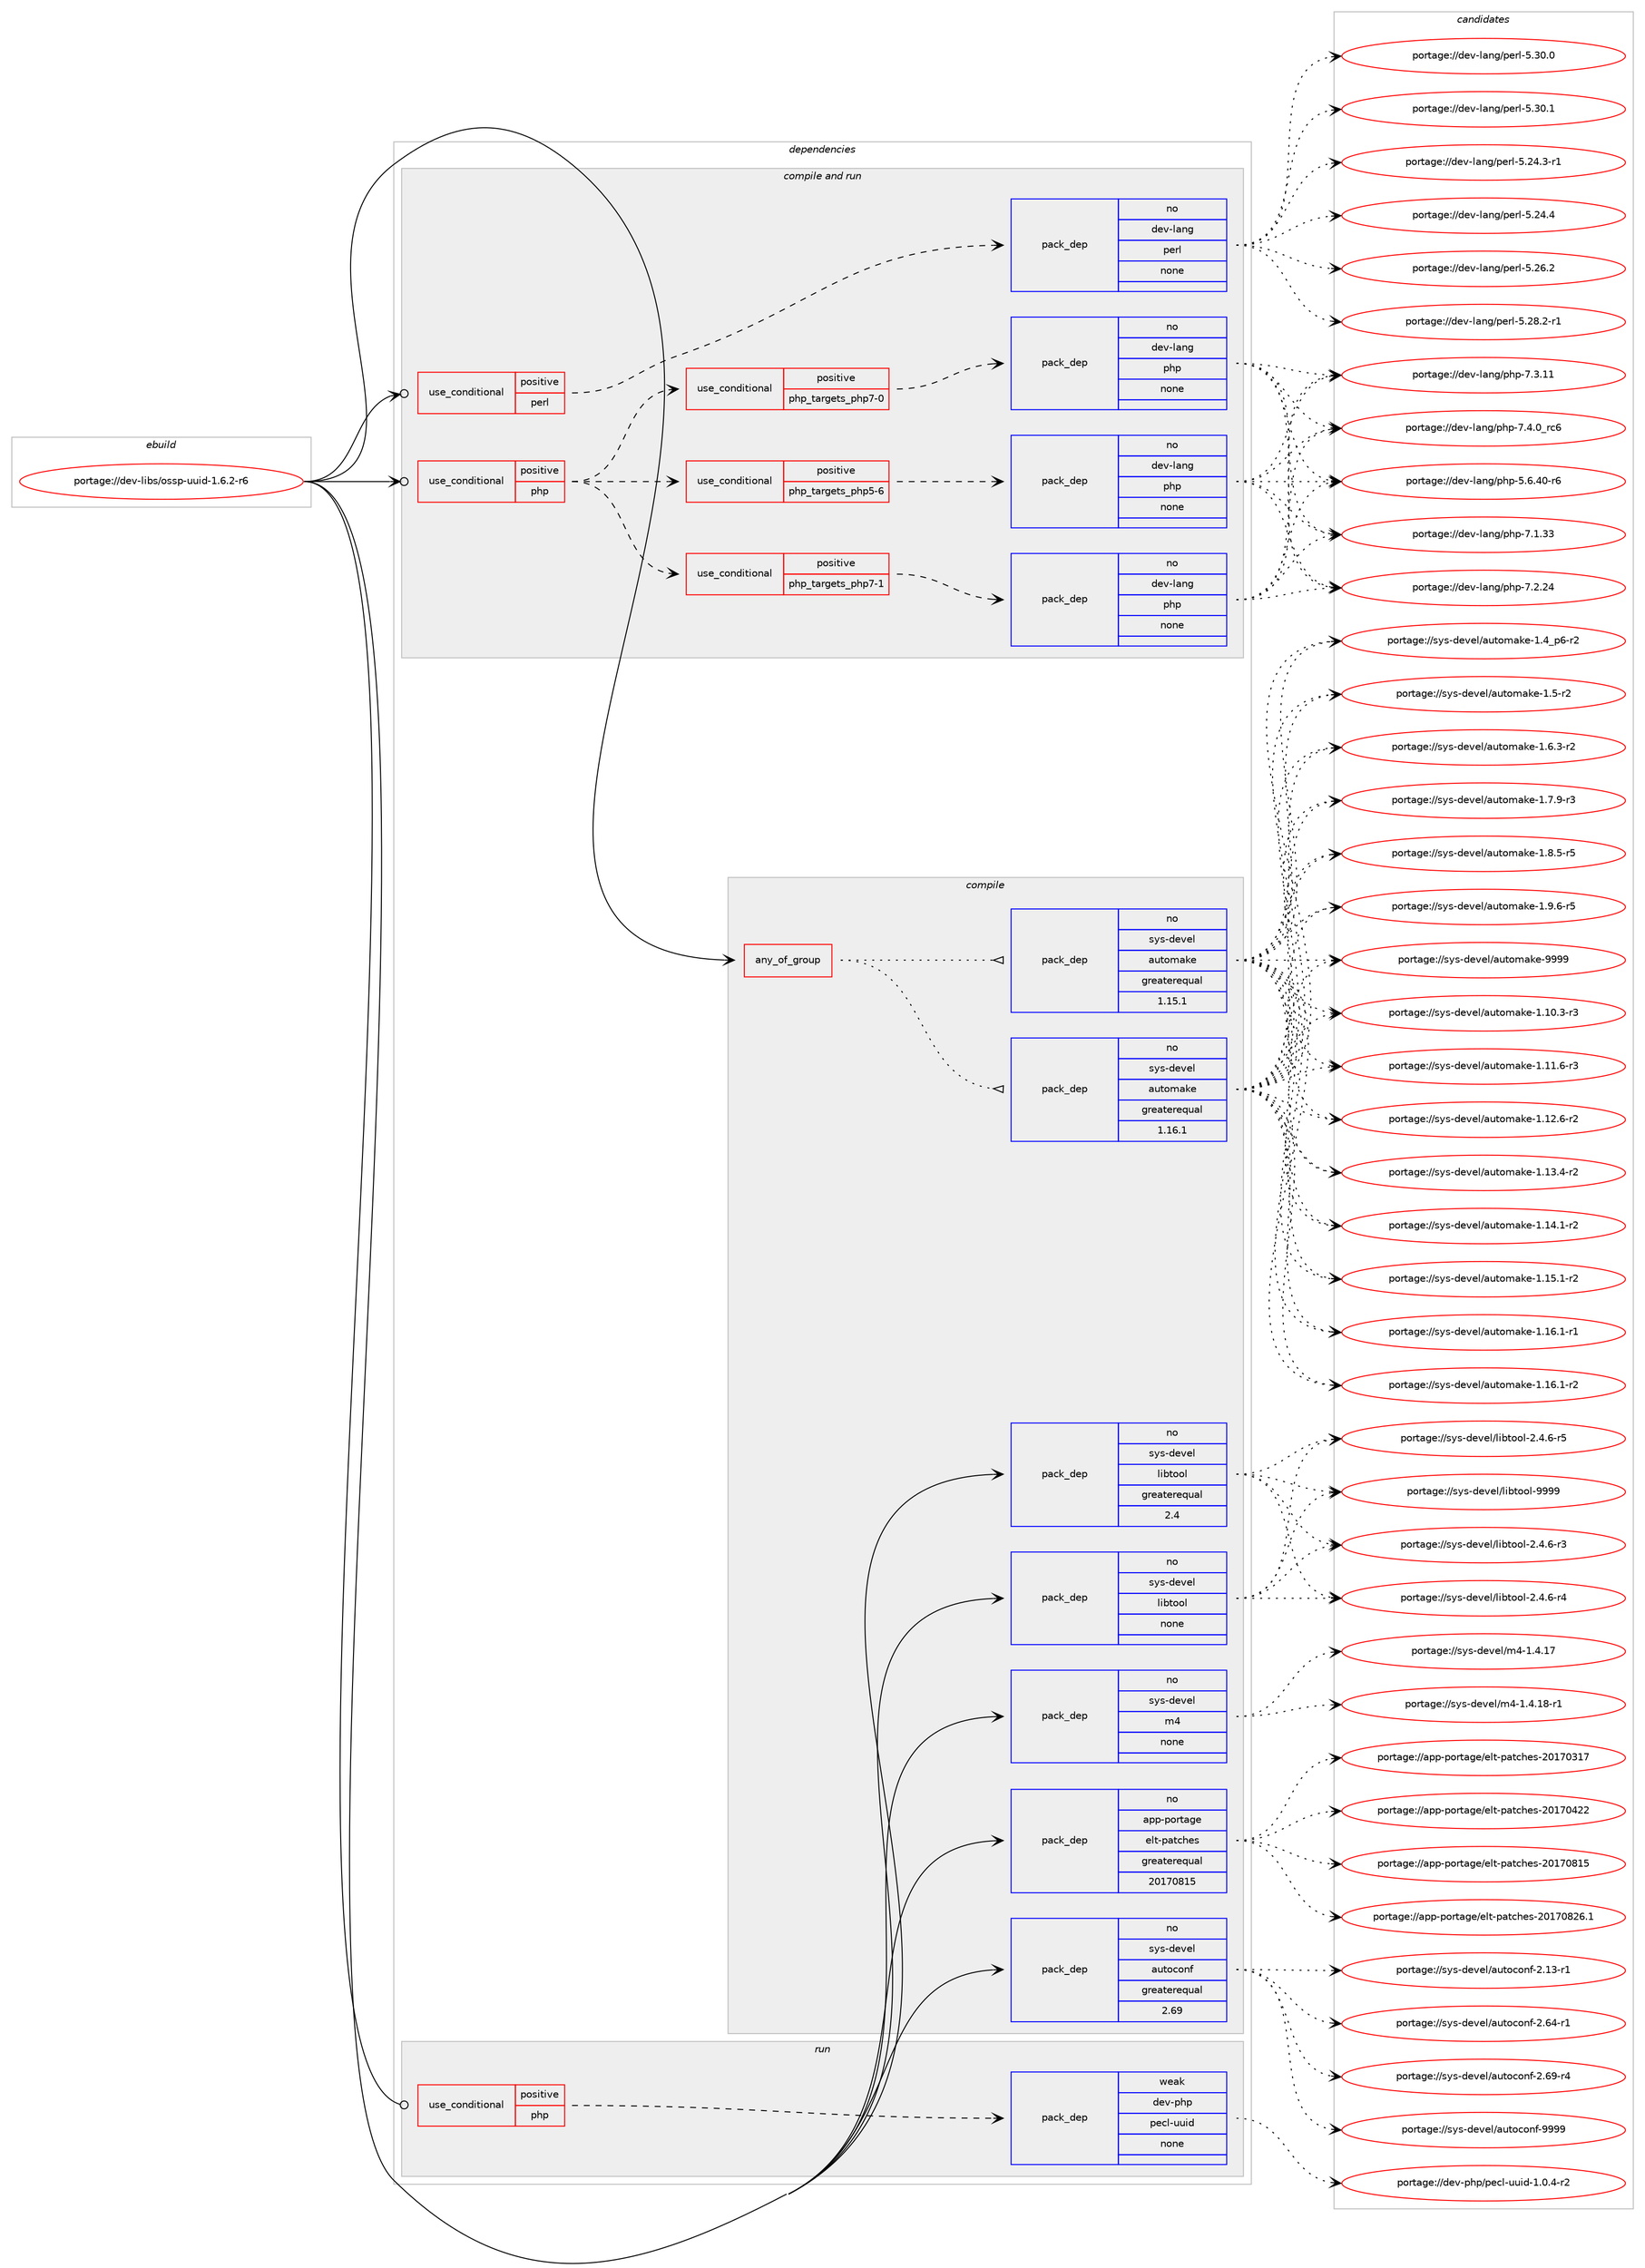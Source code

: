 digraph prolog {

# *************
# Graph options
# *************

newrank=true;
concentrate=true;
compound=true;
graph [rankdir=LR,fontname=Helvetica,fontsize=10,ranksep=1.5];#, ranksep=2.5, nodesep=0.2];
edge  [arrowhead=vee];
node  [fontname=Helvetica,fontsize=10];

# **********
# The ebuild
# **********

subgraph cluster_leftcol {
color=gray;
rank=same;
label=<<i>ebuild</i>>;
id [label="portage://dev-libs/ossp-uuid-1.6.2-r6", color=red, width=4, href="../dev-libs/ossp-uuid-1.6.2-r6.svg"];
}

# ****************
# The dependencies
# ****************

subgraph cluster_midcol {
color=gray;
label=<<i>dependencies</i>>;
subgraph cluster_compile {
fillcolor="#eeeeee";
style=filled;
label=<<i>compile</i>>;
subgraph any3040 {
dependency103331 [label=<<TABLE BORDER="0" CELLBORDER="1" CELLSPACING="0" CELLPADDING="4"><TR><TD CELLPADDING="10">any_of_group</TD></TR></TABLE>>, shape=none, color=red];subgraph pack78538 {
dependency103332 [label=<<TABLE BORDER="0" CELLBORDER="1" CELLSPACING="0" CELLPADDING="4" WIDTH="220"><TR><TD ROWSPAN="6" CELLPADDING="30">pack_dep</TD></TR><TR><TD WIDTH="110">no</TD></TR><TR><TD>sys-devel</TD></TR><TR><TD>automake</TD></TR><TR><TD>greaterequal</TD></TR><TR><TD>1.16.1</TD></TR></TABLE>>, shape=none, color=blue];
}
dependency103331:e -> dependency103332:w [weight=20,style="dotted",arrowhead="oinv"];
subgraph pack78539 {
dependency103333 [label=<<TABLE BORDER="0" CELLBORDER="1" CELLSPACING="0" CELLPADDING="4" WIDTH="220"><TR><TD ROWSPAN="6" CELLPADDING="30">pack_dep</TD></TR><TR><TD WIDTH="110">no</TD></TR><TR><TD>sys-devel</TD></TR><TR><TD>automake</TD></TR><TR><TD>greaterequal</TD></TR><TR><TD>1.15.1</TD></TR></TABLE>>, shape=none, color=blue];
}
dependency103331:e -> dependency103333:w [weight=20,style="dotted",arrowhead="oinv"];
}
id:e -> dependency103331:w [weight=20,style="solid",arrowhead="vee"];
subgraph pack78540 {
dependency103334 [label=<<TABLE BORDER="0" CELLBORDER="1" CELLSPACING="0" CELLPADDING="4" WIDTH="220"><TR><TD ROWSPAN="6" CELLPADDING="30">pack_dep</TD></TR><TR><TD WIDTH="110">no</TD></TR><TR><TD>app-portage</TD></TR><TR><TD>elt-patches</TD></TR><TR><TD>greaterequal</TD></TR><TR><TD>20170815</TD></TR></TABLE>>, shape=none, color=blue];
}
id:e -> dependency103334:w [weight=20,style="solid",arrowhead="vee"];
subgraph pack78541 {
dependency103335 [label=<<TABLE BORDER="0" CELLBORDER="1" CELLSPACING="0" CELLPADDING="4" WIDTH="220"><TR><TD ROWSPAN="6" CELLPADDING="30">pack_dep</TD></TR><TR><TD WIDTH="110">no</TD></TR><TR><TD>sys-devel</TD></TR><TR><TD>autoconf</TD></TR><TR><TD>greaterequal</TD></TR><TR><TD>2.69</TD></TR></TABLE>>, shape=none, color=blue];
}
id:e -> dependency103335:w [weight=20,style="solid",arrowhead="vee"];
subgraph pack78542 {
dependency103336 [label=<<TABLE BORDER="0" CELLBORDER="1" CELLSPACING="0" CELLPADDING="4" WIDTH="220"><TR><TD ROWSPAN="6" CELLPADDING="30">pack_dep</TD></TR><TR><TD WIDTH="110">no</TD></TR><TR><TD>sys-devel</TD></TR><TR><TD>libtool</TD></TR><TR><TD>greaterequal</TD></TR><TR><TD>2.4</TD></TR></TABLE>>, shape=none, color=blue];
}
id:e -> dependency103336:w [weight=20,style="solid",arrowhead="vee"];
subgraph pack78543 {
dependency103337 [label=<<TABLE BORDER="0" CELLBORDER="1" CELLSPACING="0" CELLPADDING="4" WIDTH="220"><TR><TD ROWSPAN="6" CELLPADDING="30">pack_dep</TD></TR><TR><TD WIDTH="110">no</TD></TR><TR><TD>sys-devel</TD></TR><TR><TD>libtool</TD></TR><TR><TD>none</TD></TR><TR><TD></TD></TR></TABLE>>, shape=none, color=blue];
}
id:e -> dependency103337:w [weight=20,style="solid",arrowhead="vee"];
subgraph pack78544 {
dependency103338 [label=<<TABLE BORDER="0" CELLBORDER="1" CELLSPACING="0" CELLPADDING="4" WIDTH="220"><TR><TD ROWSPAN="6" CELLPADDING="30">pack_dep</TD></TR><TR><TD WIDTH="110">no</TD></TR><TR><TD>sys-devel</TD></TR><TR><TD>m4</TD></TR><TR><TD>none</TD></TR><TR><TD></TD></TR></TABLE>>, shape=none, color=blue];
}
id:e -> dependency103338:w [weight=20,style="solid",arrowhead="vee"];
}
subgraph cluster_compileandrun {
fillcolor="#eeeeee";
style=filled;
label=<<i>compile and run</i>>;
subgraph cond21692 {
dependency103339 [label=<<TABLE BORDER="0" CELLBORDER="1" CELLSPACING="0" CELLPADDING="4"><TR><TD ROWSPAN="3" CELLPADDING="10">use_conditional</TD></TR><TR><TD>positive</TD></TR><TR><TD>perl</TD></TR></TABLE>>, shape=none, color=red];
subgraph pack78545 {
dependency103340 [label=<<TABLE BORDER="0" CELLBORDER="1" CELLSPACING="0" CELLPADDING="4" WIDTH="220"><TR><TD ROWSPAN="6" CELLPADDING="30">pack_dep</TD></TR><TR><TD WIDTH="110">no</TD></TR><TR><TD>dev-lang</TD></TR><TR><TD>perl</TD></TR><TR><TD>none</TD></TR><TR><TD></TD></TR></TABLE>>, shape=none, color=blue];
}
dependency103339:e -> dependency103340:w [weight=20,style="dashed",arrowhead="vee"];
}
id:e -> dependency103339:w [weight=20,style="solid",arrowhead="odotvee"];
subgraph cond21693 {
dependency103341 [label=<<TABLE BORDER="0" CELLBORDER="1" CELLSPACING="0" CELLPADDING="4"><TR><TD ROWSPAN="3" CELLPADDING="10">use_conditional</TD></TR><TR><TD>positive</TD></TR><TR><TD>php</TD></TR></TABLE>>, shape=none, color=red];
subgraph cond21694 {
dependency103342 [label=<<TABLE BORDER="0" CELLBORDER="1" CELLSPACING="0" CELLPADDING="4"><TR><TD ROWSPAN="3" CELLPADDING="10">use_conditional</TD></TR><TR><TD>positive</TD></TR><TR><TD>php_targets_php5-6</TD></TR></TABLE>>, shape=none, color=red];
subgraph pack78546 {
dependency103343 [label=<<TABLE BORDER="0" CELLBORDER="1" CELLSPACING="0" CELLPADDING="4" WIDTH="220"><TR><TD ROWSPAN="6" CELLPADDING="30">pack_dep</TD></TR><TR><TD WIDTH="110">no</TD></TR><TR><TD>dev-lang</TD></TR><TR><TD>php</TD></TR><TR><TD>none</TD></TR><TR><TD></TD></TR></TABLE>>, shape=none, color=blue];
}
dependency103342:e -> dependency103343:w [weight=20,style="dashed",arrowhead="vee"];
}
dependency103341:e -> dependency103342:w [weight=20,style="dashed",arrowhead="vee"];
subgraph cond21695 {
dependency103344 [label=<<TABLE BORDER="0" CELLBORDER="1" CELLSPACING="0" CELLPADDING="4"><TR><TD ROWSPAN="3" CELLPADDING="10">use_conditional</TD></TR><TR><TD>positive</TD></TR><TR><TD>php_targets_php7-0</TD></TR></TABLE>>, shape=none, color=red];
subgraph pack78547 {
dependency103345 [label=<<TABLE BORDER="0" CELLBORDER="1" CELLSPACING="0" CELLPADDING="4" WIDTH="220"><TR><TD ROWSPAN="6" CELLPADDING="30">pack_dep</TD></TR><TR><TD WIDTH="110">no</TD></TR><TR><TD>dev-lang</TD></TR><TR><TD>php</TD></TR><TR><TD>none</TD></TR><TR><TD></TD></TR></TABLE>>, shape=none, color=blue];
}
dependency103344:e -> dependency103345:w [weight=20,style="dashed",arrowhead="vee"];
}
dependency103341:e -> dependency103344:w [weight=20,style="dashed",arrowhead="vee"];
subgraph cond21696 {
dependency103346 [label=<<TABLE BORDER="0" CELLBORDER="1" CELLSPACING="0" CELLPADDING="4"><TR><TD ROWSPAN="3" CELLPADDING="10">use_conditional</TD></TR><TR><TD>positive</TD></TR><TR><TD>php_targets_php7-1</TD></TR></TABLE>>, shape=none, color=red];
subgraph pack78548 {
dependency103347 [label=<<TABLE BORDER="0" CELLBORDER="1" CELLSPACING="0" CELLPADDING="4" WIDTH="220"><TR><TD ROWSPAN="6" CELLPADDING="30">pack_dep</TD></TR><TR><TD WIDTH="110">no</TD></TR><TR><TD>dev-lang</TD></TR><TR><TD>php</TD></TR><TR><TD>none</TD></TR><TR><TD></TD></TR></TABLE>>, shape=none, color=blue];
}
dependency103346:e -> dependency103347:w [weight=20,style="dashed",arrowhead="vee"];
}
dependency103341:e -> dependency103346:w [weight=20,style="dashed",arrowhead="vee"];
}
id:e -> dependency103341:w [weight=20,style="solid",arrowhead="odotvee"];
}
subgraph cluster_run {
fillcolor="#eeeeee";
style=filled;
label=<<i>run</i>>;
subgraph cond21697 {
dependency103348 [label=<<TABLE BORDER="0" CELLBORDER="1" CELLSPACING="0" CELLPADDING="4"><TR><TD ROWSPAN="3" CELLPADDING="10">use_conditional</TD></TR><TR><TD>positive</TD></TR><TR><TD>php</TD></TR></TABLE>>, shape=none, color=red];
subgraph pack78549 {
dependency103349 [label=<<TABLE BORDER="0" CELLBORDER="1" CELLSPACING="0" CELLPADDING="4" WIDTH="220"><TR><TD ROWSPAN="6" CELLPADDING="30">pack_dep</TD></TR><TR><TD WIDTH="110">weak</TD></TR><TR><TD>dev-php</TD></TR><TR><TD>pecl-uuid</TD></TR><TR><TD>none</TD></TR><TR><TD></TD></TR></TABLE>>, shape=none, color=blue];
}
dependency103348:e -> dependency103349:w [weight=20,style="dashed",arrowhead="vee"];
}
id:e -> dependency103348:w [weight=20,style="solid",arrowhead="odot"];
}
}

# **************
# The candidates
# **************

subgraph cluster_choices {
rank=same;
color=gray;
label=<<i>candidates</i>>;

subgraph choice78538 {
color=black;
nodesep=1;
choiceportage11512111545100101118101108479711711611110997107101454946494846514511451 [label="portage://sys-devel/automake-1.10.3-r3", color=red, width=4,href="../sys-devel/automake-1.10.3-r3.svg"];
choiceportage11512111545100101118101108479711711611110997107101454946494946544511451 [label="portage://sys-devel/automake-1.11.6-r3", color=red, width=4,href="../sys-devel/automake-1.11.6-r3.svg"];
choiceportage11512111545100101118101108479711711611110997107101454946495046544511450 [label="portage://sys-devel/automake-1.12.6-r2", color=red, width=4,href="../sys-devel/automake-1.12.6-r2.svg"];
choiceportage11512111545100101118101108479711711611110997107101454946495146524511450 [label="portage://sys-devel/automake-1.13.4-r2", color=red, width=4,href="../sys-devel/automake-1.13.4-r2.svg"];
choiceportage11512111545100101118101108479711711611110997107101454946495246494511450 [label="portage://sys-devel/automake-1.14.1-r2", color=red, width=4,href="../sys-devel/automake-1.14.1-r2.svg"];
choiceportage11512111545100101118101108479711711611110997107101454946495346494511450 [label="portage://sys-devel/automake-1.15.1-r2", color=red, width=4,href="../sys-devel/automake-1.15.1-r2.svg"];
choiceportage11512111545100101118101108479711711611110997107101454946495446494511449 [label="portage://sys-devel/automake-1.16.1-r1", color=red, width=4,href="../sys-devel/automake-1.16.1-r1.svg"];
choiceportage11512111545100101118101108479711711611110997107101454946495446494511450 [label="portage://sys-devel/automake-1.16.1-r2", color=red, width=4,href="../sys-devel/automake-1.16.1-r2.svg"];
choiceportage115121115451001011181011084797117116111109971071014549465295112544511450 [label="portage://sys-devel/automake-1.4_p6-r2", color=red, width=4,href="../sys-devel/automake-1.4_p6-r2.svg"];
choiceportage11512111545100101118101108479711711611110997107101454946534511450 [label="portage://sys-devel/automake-1.5-r2", color=red, width=4,href="../sys-devel/automake-1.5-r2.svg"];
choiceportage115121115451001011181011084797117116111109971071014549465446514511450 [label="portage://sys-devel/automake-1.6.3-r2", color=red, width=4,href="../sys-devel/automake-1.6.3-r2.svg"];
choiceportage115121115451001011181011084797117116111109971071014549465546574511451 [label="portage://sys-devel/automake-1.7.9-r3", color=red, width=4,href="../sys-devel/automake-1.7.9-r3.svg"];
choiceportage115121115451001011181011084797117116111109971071014549465646534511453 [label="portage://sys-devel/automake-1.8.5-r5", color=red, width=4,href="../sys-devel/automake-1.8.5-r5.svg"];
choiceportage115121115451001011181011084797117116111109971071014549465746544511453 [label="portage://sys-devel/automake-1.9.6-r5", color=red, width=4,href="../sys-devel/automake-1.9.6-r5.svg"];
choiceportage115121115451001011181011084797117116111109971071014557575757 [label="portage://sys-devel/automake-9999", color=red, width=4,href="../sys-devel/automake-9999.svg"];
dependency103332:e -> choiceportage11512111545100101118101108479711711611110997107101454946494846514511451:w [style=dotted,weight="100"];
dependency103332:e -> choiceportage11512111545100101118101108479711711611110997107101454946494946544511451:w [style=dotted,weight="100"];
dependency103332:e -> choiceportage11512111545100101118101108479711711611110997107101454946495046544511450:w [style=dotted,weight="100"];
dependency103332:e -> choiceportage11512111545100101118101108479711711611110997107101454946495146524511450:w [style=dotted,weight="100"];
dependency103332:e -> choiceportage11512111545100101118101108479711711611110997107101454946495246494511450:w [style=dotted,weight="100"];
dependency103332:e -> choiceportage11512111545100101118101108479711711611110997107101454946495346494511450:w [style=dotted,weight="100"];
dependency103332:e -> choiceportage11512111545100101118101108479711711611110997107101454946495446494511449:w [style=dotted,weight="100"];
dependency103332:e -> choiceportage11512111545100101118101108479711711611110997107101454946495446494511450:w [style=dotted,weight="100"];
dependency103332:e -> choiceportage115121115451001011181011084797117116111109971071014549465295112544511450:w [style=dotted,weight="100"];
dependency103332:e -> choiceportage11512111545100101118101108479711711611110997107101454946534511450:w [style=dotted,weight="100"];
dependency103332:e -> choiceportage115121115451001011181011084797117116111109971071014549465446514511450:w [style=dotted,weight="100"];
dependency103332:e -> choiceportage115121115451001011181011084797117116111109971071014549465546574511451:w [style=dotted,weight="100"];
dependency103332:e -> choiceportage115121115451001011181011084797117116111109971071014549465646534511453:w [style=dotted,weight="100"];
dependency103332:e -> choiceportage115121115451001011181011084797117116111109971071014549465746544511453:w [style=dotted,weight="100"];
dependency103332:e -> choiceportage115121115451001011181011084797117116111109971071014557575757:w [style=dotted,weight="100"];
}
subgraph choice78539 {
color=black;
nodesep=1;
choiceportage11512111545100101118101108479711711611110997107101454946494846514511451 [label="portage://sys-devel/automake-1.10.3-r3", color=red, width=4,href="../sys-devel/automake-1.10.3-r3.svg"];
choiceportage11512111545100101118101108479711711611110997107101454946494946544511451 [label="portage://sys-devel/automake-1.11.6-r3", color=red, width=4,href="../sys-devel/automake-1.11.6-r3.svg"];
choiceportage11512111545100101118101108479711711611110997107101454946495046544511450 [label="portage://sys-devel/automake-1.12.6-r2", color=red, width=4,href="../sys-devel/automake-1.12.6-r2.svg"];
choiceportage11512111545100101118101108479711711611110997107101454946495146524511450 [label="portage://sys-devel/automake-1.13.4-r2", color=red, width=4,href="../sys-devel/automake-1.13.4-r2.svg"];
choiceportage11512111545100101118101108479711711611110997107101454946495246494511450 [label="portage://sys-devel/automake-1.14.1-r2", color=red, width=4,href="../sys-devel/automake-1.14.1-r2.svg"];
choiceportage11512111545100101118101108479711711611110997107101454946495346494511450 [label="portage://sys-devel/automake-1.15.1-r2", color=red, width=4,href="../sys-devel/automake-1.15.1-r2.svg"];
choiceportage11512111545100101118101108479711711611110997107101454946495446494511449 [label="portage://sys-devel/automake-1.16.1-r1", color=red, width=4,href="../sys-devel/automake-1.16.1-r1.svg"];
choiceportage11512111545100101118101108479711711611110997107101454946495446494511450 [label="portage://sys-devel/automake-1.16.1-r2", color=red, width=4,href="../sys-devel/automake-1.16.1-r2.svg"];
choiceportage115121115451001011181011084797117116111109971071014549465295112544511450 [label="portage://sys-devel/automake-1.4_p6-r2", color=red, width=4,href="../sys-devel/automake-1.4_p6-r2.svg"];
choiceportage11512111545100101118101108479711711611110997107101454946534511450 [label="portage://sys-devel/automake-1.5-r2", color=red, width=4,href="../sys-devel/automake-1.5-r2.svg"];
choiceportage115121115451001011181011084797117116111109971071014549465446514511450 [label="portage://sys-devel/automake-1.6.3-r2", color=red, width=4,href="../sys-devel/automake-1.6.3-r2.svg"];
choiceportage115121115451001011181011084797117116111109971071014549465546574511451 [label="portage://sys-devel/automake-1.7.9-r3", color=red, width=4,href="../sys-devel/automake-1.7.9-r3.svg"];
choiceportage115121115451001011181011084797117116111109971071014549465646534511453 [label="portage://sys-devel/automake-1.8.5-r5", color=red, width=4,href="../sys-devel/automake-1.8.5-r5.svg"];
choiceportage115121115451001011181011084797117116111109971071014549465746544511453 [label="portage://sys-devel/automake-1.9.6-r5", color=red, width=4,href="../sys-devel/automake-1.9.6-r5.svg"];
choiceportage115121115451001011181011084797117116111109971071014557575757 [label="portage://sys-devel/automake-9999", color=red, width=4,href="../sys-devel/automake-9999.svg"];
dependency103333:e -> choiceportage11512111545100101118101108479711711611110997107101454946494846514511451:w [style=dotted,weight="100"];
dependency103333:e -> choiceportage11512111545100101118101108479711711611110997107101454946494946544511451:w [style=dotted,weight="100"];
dependency103333:e -> choiceportage11512111545100101118101108479711711611110997107101454946495046544511450:w [style=dotted,weight="100"];
dependency103333:e -> choiceportage11512111545100101118101108479711711611110997107101454946495146524511450:w [style=dotted,weight="100"];
dependency103333:e -> choiceportage11512111545100101118101108479711711611110997107101454946495246494511450:w [style=dotted,weight="100"];
dependency103333:e -> choiceportage11512111545100101118101108479711711611110997107101454946495346494511450:w [style=dotted,weight="100"];
dependency103333:e -> choiceportage11512111545100101118101108479711711611110997107101454946495446494511449:w [style=dotted,weight="100"];
dependency103333:e -> choiceportage11512111545100101118101108479711711611110997107101454946495446494511450:w [style=dotted,weight="100"];
dependency103333:e -> choiceportage115121115451001011181011084797117116111109971071014549465295112544511450:w [style=dotted,weight="100"];
dependency103333:e -> choiceportage11512111545100101118101108479711711611110997107101454946534511450:w [style=dotted,weight="100"];
dependency103333:e -> choiceportage115121115451001011181011084797117116111109971071014549465446514511450:w [style=dotted,weight="100"];
dependency103333:e -> choiceportage115121115451001011181011084797117116111109971071014549465546574511451:w [style=dotted,weight="100"];
dependency103333:e -> choiceportage115121115451001011181011084797117116111109971071014549465646534511453:w [style=dotted,weight="100"];
dependency103333:e -> choiceportage115121115451001011181011084797117116111109971071014549465746544511453:w [style=dotted,weight="100"];
dependency103333:e -> choiceportage115121115451001011181011084797117116111109971071014557575757:w [style=dotted,weight="100"];
}
subgraph choice78540 {
color=black;
nodesep=1;
choiceportage97112112451121111141169710310147101108116451129711699104101115455048495548514955 [label="portage://app-portage/elt-patches-20170317", color=red, width=4,href="../app-portage/elt-patches-20170317.svg"];
choiceportage97112112451121111141169710310147101108116451129711699104101115455048495548525050 [label="portage://app-portage/elt-patches-20170422", color=red, width=4,href="../app-portage/elt-patches-20170422.svg"];
choiceportage97112112451121111141169710310147101108116451129711699104101115455048495548564953 [label="portage://app-portage/elt-patches-20170815", color=red, width=4,href="../app-portage/elt-patches-20170815.svg"];
choiceportage971121124511211111411697103101471011081164511297116991041011154550484955485650544649 [label="portage://app-portage/elt-patches-20170826.1", color=red, width=4,href="../app-portage/elt-patches-20170826.1.svg"];
dependency103334:e -> choiceportage97112112451121111141169710310147101108116451129711699104101115455048495548514955:w [style=dotted,weight="100"];
dependency103334:e -> choiceportage97112112451121111141169710310147101108116451129711699104101115455048495548525050:w [style=dotted,weight="100"];
dependency103334:e -> choiceportage97112112451121111141169710310147101108116451129711699104101115455048495548564953:w [style=dotted,weight="100"];
dependency103334:e -> choiceportage971121124511211111411697103101471011081164511297116991041011154550484955485650544649:w [style=dotted,weight="100"];
}
subgraph choice78541 {
color=black;
nodesep=1;
choiceportage1151211154510010111810110847971171161119911111010245504649514511449 [label="portage://sys-devel/autoconf-2.13-r1", color=red, width=4,href="../sys-devel/autoconf-2.13-r1.svg"];
choiceportage1151211154510010111810110847971171161119911111010245504654524511449 [label="portage://sys-devel/autoconf-2.64-r1", color=red, width=4,href="../sys-devel/autoconf-2.64-r1.svg"];
choiceportage1151211154510010111810110847971171161119911111010245504654574511452 [label="portage://sys-devel/autoconf-2.69-r4", color=red, width=4,href="../sys-devel/autoconf-2.69-r4.svg"];
choiceportage115121115451001011181011084797117116111991111101024557575757 [label="portage://sys-devel/autoconf-9999", color=red, width=4,href="../sys-devel/autoconf-9999.svg"];
dependency103335:e -> choiceportage1151211154510010111810110847971171161119911111010245504649514511449:w [style=dotted,weight="100"];
dependency103335:e -> choiceportage1151211154510010111810110847971171161119911111010245504654524511449:w [style=dotted,weight="100"];
dependency103335:e -> choiceportage1151211154510010111810110847971171161119911111010245504654574511452:w [style=dotted,weight="100"];
dependency103335:e -> choiceportage115121115451001011181011084797117116111991111101024557575757:w [style=dotted,weight="100"];
}
subgraph choice78542 {
color=black;
nodesep=1;
choiceportage1151211154510010111810110847108105981161111111084550465246544511451 [label="portage://sys-devel/libtool-2.4.6-r3", color=red, width=4,href="../sys-devel/libtool-2.4.6-r3.svg"];
choiceportage1151211154510010111810110847108105981161111111084550465246544511452 [label="portage://sys-devel/libtool-2.4.6-r4", color=red, width=4,href="../sys-devel/libtool-2.4.6-r4.svg"];
choiceportage1151211154510010111810110847108105981161111111084550465246544511453 [label="portage://sys-devel/libtool-2.4.6-r5", color=red, width=4,href="../sys-devel/libtool-2.4.6-r5.svg"];
choiceportage1151211154510010111810110847108105981161111111084557575757 [label="portage://sys-devel/libtool-9999", color=red, width=4,href="../sys-devel/libtool-9999.svg"];
dependency103336:e -> choiceportage1151211154510010111810110847108105981161111111084550465246544511451:w [style=dotted,weight="100"];
dependency103336:e -> choiceportage1151211154510010111810110847108105981161111111084550465246544511452:w [style=dotted,weight="100"];
dependency103336:e -> choiceportage1151211154510010111810110847108105981161111111084550465246544511453:w [style=dotted,weight="100"];
dependency103336:e -> choiceportage1151211154510010111810110847108105981161111111084557575757:w [style=dotted,weight="100"];
}
subgraph choice78543 {
color=black;
nodesep=1;
choiceportage1151211154510010111810110847108105981161111111084550465246544511451 [label="portage://sys-devel/libtool-2.4.6-r3", color=red, width=4,href="../sys-devel/libtool-2.4.6-r3.svg"];
choiceportage1151211154510010111810110847108105981161111111084550465246544511452 [label="portage://sys-devel/libtool-2.4.6-r4", color=red, width=4,href="../sys-devel/libtool-2.4.6-r4.svg"];
choiceportage1151211154510010111810110847108105981161111111084550465246544511453 [label="portage://sys-devel/libtool-2.4.6-r5", color=red, width=4,href="../sys-devel/libtool-2.4.6-r5.svg"];
choiceportage1151211154510010111810110847108105981161111111084557575757 [label="portage://sys-devel/libtool-9999", color=red, width=4,href="../sys-devel/libtool-9999.svg"];
dependency103337:e -> choiceportage1151211154510010111810110847108105981161111111084550465246544511451:w [style=dotted,weight="100"];
dependency103337:e -> choiceportage1151211154510010111810110847108105981161111111084550465246544511452:w [style=dotted,weight="100"];
dependency103337:e -> choiceportage1151211154510010111810110847108105981161111111084550465246544511453:w [style=dotted,weight="100"];
dependency103337:e -> choiceportage1151211154510010111810110847108105981161111111084557575757:w [style=dotted,weight="100"];
}
subgraph choice78544 {
color=black;
nodesep=1;
choiceportage11512111545100101118101108471095245494652464955 [label="portage://sys-devel/m4-1.4.17", color=red, width=4,href="../sys-devel/m4-1.4.17.svg"];
choiceportage115121115451001011181011084710952454946524649564511449 [label="portage://sys-devel/m4-1.4.18-r1", color=red, width=4,href="../sys-devel/m4-1.4.18-r1.svg"];
dependency103338:e -> choiceportage11512111545100101118101108471095245494652464955:w [style=dotted,weight="100"];
dependency103338:e -> choiceportage115121115451001011181011084710952454946524649564511449:w [style=dotted,weight="100"];
}
subgraph choice78545 {
color=black;
nodesep=1;
choiceportage100101118451089711010347112101114108455346505246514511449 [label="portage://dev-lang/perl-5.24.3-r1", color=red, width=4,href="../dev-lang/perl-5.24.3-r1.svg"];
choiceportage10010111845108971101034711210111410845534650524652 [label="portage://dev-lang/perl-5.24.4", color=red, width=4,href="../dev-lang/perl-5.24.4.svg"];
choiceportage10010111845108971101034711210111410845534650544650 [label="portage://dev-lang/perl-5.26.2", color=red, width=4,href="../dev-lang/perl-5.26.2.svg"];
choiceportage100101118451089711010347112101114108455346505646504511449 [label="portage://dev-lang/perl-5.28.2-r1", color=red, width=4,href="../dev-lang/perl-5.28.2-r1.svg"];
choiceportage10010111845108971101034711210111410845534651484648 [label="portage://dev-lang/perl-5.30.0", color=red, width=4,href="../dev-lang/perl-5.30.0.svg"];
choiceportage10010111845108971101034711210111410845534651484649 [label="portage://dev-lang/perl-5.30.1", color=red, width=4,href="../dev-lang/perl-5.30.1.svg"];
dependency103340:e -> choiceportage100101118451089711010347112101114108455346505246514511449:w [style=dotted,weight="100"];
dependency103340:e -> choiceportage10010111845108971101034711210111410845534650524652:w [style=dotted,weight="100"];
dependency103340:e -> choiceportage10010111845108971101034711210111410845534650544650:w [style=dotted,weight="100"];
dependency103340:e -> choiceportage100101118451089711010347112101114108455346505646504511449:w [style=dotted,weight="100"];
dependency103340:e -> choiceportage10010111845108971101034711210111410845534651484648:w [style=dotted,weight="100"];
dependency103340:e -> choiceportage10010111845108971101034711210111410845534651484649:w [style=dotted,weight="100"];
}
subgraph choice78546 {
color=black;
nodesep=1;
choiceportage100101118451089711010347112104112455346544652484511454 [label="portage://dev-lang/php-5.6.40-r6", color=red, width=4,href="../dev-lang/php-5.6.40-r6.svg"];
choiceportage10010111845108971101034711210411245554649465151 [label="portage://dev-lang/php-7.1.33", color=red, width=4,href="../dev-lang/php-7.1.33.svg"];
choiceportage10010111845108971101034711210411245554650465052 [label="portage://dev-lang/php-7.2.24", color=red, width=4,href="../dev-lang/php-7.2.24.svg"];
choiceportage10010111845108971101034711210411245554651464949 [label="portage://dev-lang/php-7.3.11", color=red, width=4,href="../dev-lang/php-7.3.11.svg"];
choiceportage100101118451089711010347112104112455546524648951149954 [label="portage://dev-lang/php-7.4.0_rc6", color=red, width=4,href="../dev-lang/php-7.4.0_rc6.svg"];
dependency103343:e -> choiceportage100101118451089711010347112104112455346544652484511454:w [style=dotted,weight="100"];
dependency103343:e -> choiceportage10010111845108971101034711210411245554649465151:w [style=dotted,weight="100"];
dependency103343:e -> choiceportage10010111845108971101034711210411245554650465052:w [style=dotted,weight="100"];
dependency103343:e -> choiceportage10010111845108971101034711210411245554651464949:w [style=dotted,weight="100"];
dependency103343:e -> choiceportage100101118451089711010347112104112455546524648951149954:w [style=dotted,weight="100"];
}
subgraph choice78547 {
color=black;
nodesep=1;
choiceportage100101118451089711010347112104112455346544652484511454 [label="portage://dev-lang/php-5.6.40-r6", color=red, width=4,href="../dev-lang/php-5.6.40-r6.svg"];
choiceportage10010111845108971101034711210411245554649465151 [label="portage://dev-lang/php-7.1.33", color=red, width=4,href="../dev-lang/php-7.1.33.svg"];
choiceportage10010111845108971101034711210411245554650465052 [label="portage://dev-lang/php-7.2.24", color=red, width=4,href="../dev-lang/php-7.2.24.svg"];
choiceportage10010111845108971101034711210411245554651464949 [label="portage://dev-lang/php-7.3.11", color=red, width=4,href="../dev-lang/php-7.3.11.svg"];
choiceportage100101118451089711010347112104112455546524648951149954 [label="portage://dev-lang/php-7.4.0_rc6", color=red, width=4,href="../dev-lang/php-7.4.0_rc6.svg"];
dependency103345:e -> choiceportage100101118451089711010347112104112455346544652484511454:w [style=dotted,weight="100"];
dependency103345:e -> choiceportage10010111845108971101034711210411245554649465151:w [style=dotted,weight="100"];
dependency103345:e -> choiceportage10010111845108971101034711210411245554650465052:w [style=dotted,weight="100"];
dependency103345:e -> choiceportage10010111845108971101034711210411245554651464949:w [style=dotted,weight="100"];
dependency103345:e -> choiceportage100101118451089711010347112104112455546524648951149954:w [style=dotted,weight="100"];
}
subgraph choice78548 {
color=black;
nodesep=1;
choiceportage100101118451089711010347112104112455346544652484511454 [label="portage://dev-lang/php-5.6.40-r6", color=red, width=4,href="../dev-lang/php-5.6.40-r6.svg"];
choiceportage10010111845108971101034711210411245554649465151 [label="portage://dev-lang/php-7.1.33", color=red, width=4,href="../dev-lang/php-7.1.33.svg"];
choiceportage10010111845108971101034711210411245554650465052 [label="portage://dev-lang/php-7.2.24", color=red, width=4,href="../dev-lang/php-7.2.24.svg"];
choiceportage10010111845108971101034711210411245554651464949 [label="portage://dev-lang/php-7.3.11", color=red, width=4,href="../dev-lang/php-7.3.11.svg"];
choiceportage100101118451089711010347112104112455546524648951149954 [label="portage://dev-lang/php-7.4.0_rc6", color=red, width=4,href="../dev-lang/php-7.4.0_rc6.svg"];
dependency103347:e -> choiceportage100101118451089711010347112104112455346544652484511454:w [style=dotted,weight="100"];
dependency103347:e -> choiceportage10010111845108971101034711210411245554649465151:w [style=dotted,weight="100"];
dependency103347:e -> choiceportage10010111845108971101034711210411245554650465052:w [style=dotted,weight="100"];
dependency103347:e -> choiceportage10010111845108971101034711210411245554651464949:w [style=dotted,weight="100"];
dependency103347:e -> choiceportage100101118451089711010347112104112455546524648951149954:w [style=dotted,weight="100"];
}
subgraph choice78549 {
color=black;
nodesep=1;
choiceportage100101118451121041124711210199108451171171051004549464846524511450 [label="portage://dev-php/pecl-uuid-1.0.4-r2", color=red, width=4,href="../dev-php/pecl-uuid-1.0.4-r2.svg"];
dependency103349:e -> choiceportage100101118451121041124711210199108451171171051004549464846524511450:w [style=dotted,weight="100"];
}
}

}
